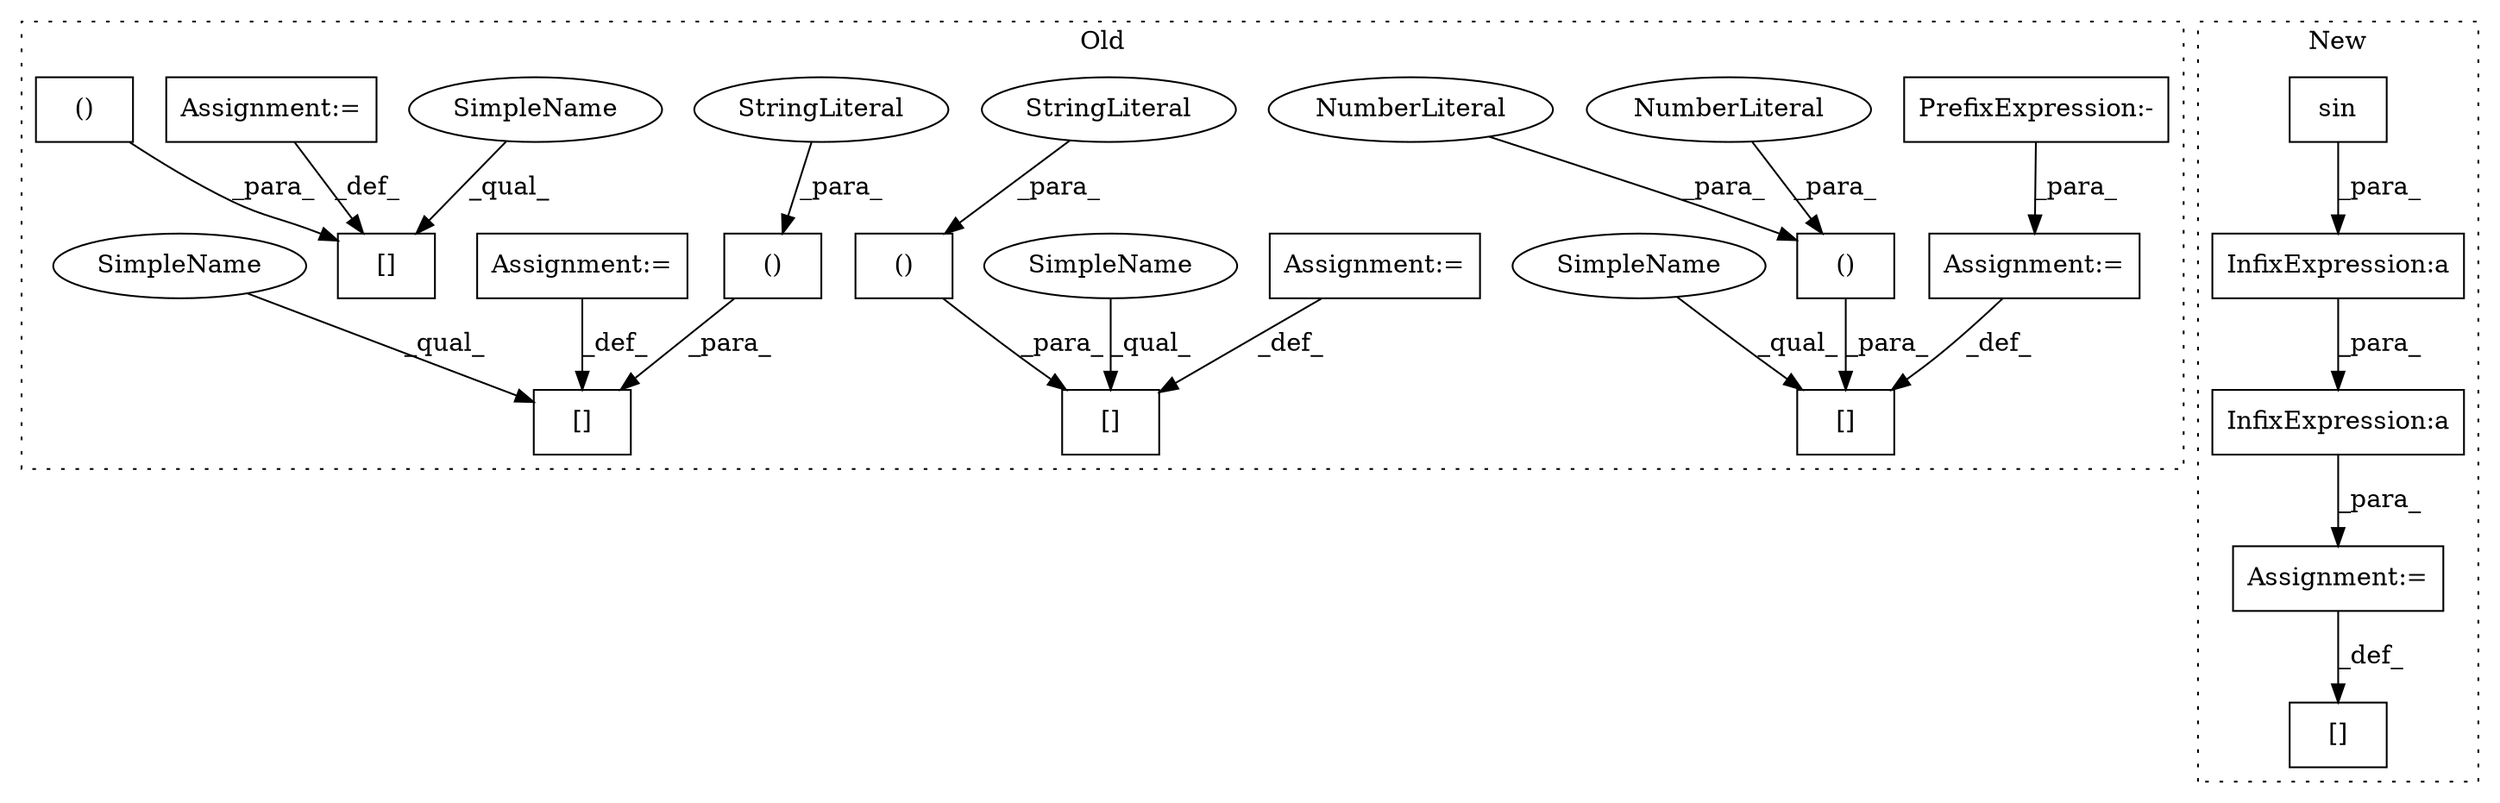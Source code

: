 digraph G {
subgraph cluster0 {
1 [label="()" a="106" s="2185" l="44" shape="box"];
3 [label="NumberLiteral" a="34" s="2185" l="1" shape="ellipse"];
5 [label="[]" a="2" s="2162,2229" l="23,2" shape="box"];
9 [label="PrefixExpression:-" a="38" s="2232" l="1" shape="box"];
10 [label="[]" a="2" s="2321,2388" l="23,2" shape="box"];
11 [label="()" a="106" s="2344" l="44" shape="box"];
12 [label="[]" a="2" s="2083,2150" l="23,2" shape="box"];
13 [label="()" a="106" s="2106" l="44" shape="box"];
14 [label="NumberLiteral" a="34" s="2199" l="1" shape="ellipse"];
15 [label="[]" a="2" s="2242,2309" l="23,2" shape="box"];
16 [label="()" a="106" s="2265" l="44" shape="box"];
17 [label="StringLiteral" a="45" s="2293" l="16" shape="ellipse"];
18 [label="StringLiteral" a="45" s="2134" l="16" shape="ellipse"];
19 [label="Assignment:=" a="7" s="2231" l="1" shape="box"];
20 [label="Assignment:=" a="7" s="2152" l="1" shape="box"];
21 [label="Assignment:=" a="7" s="2311" l="1" shape="box"];
22 [label="Assignment:=" a="7" s="2390" l="1" shape="box"];
23 [label="SimpleName" a="42" s="2242" l="15" shape="ellipse"];
24 [label="SimpleName" a="42" s="2162" l="15" shape="ellipse"];
25 [label="SimpleName" a="42" s="2321" l="15" shape="ellipse"];
26 [label="SimpleName" a="42" s="2083" l="15" shape="ellipse"];
label = "Old";
style="dotted";
}
subgraph cluster1 {
2 [label="sin" a="32" s="1876" l="5" shape="box"];
4 [label="Assignment:=" a="7" s="2220" l="1" shape="box"];
6 [label="InfixExpression:a" a="27" s="1985" l="3" shape="box"];
7 [label="InfixExpression:a" a="27" s="1915" l="3" shape="box"];
8 [label="[]" a="2" s="2199,2219" l="4,1" shape="box"];
label = "New";
style="dotted";
}
1 -> 5 [label="_para_"];
2 -> 7 [label="_para_"];
3 -> 1 [label="_para_"];
4 -> 8 [label="_def_"];
6 -> 4 [label="_para_"];
7 -> 6 [label="_para_"];
9 -> 19 [label="_para_"];
11 -> 10 [label="_para_"];
13 -> 12 [label="_para_"];
14 -> 1 [label="_para_"];
16 -> 15 [label="_para_"];
17 -> 16 [label="_para_"];
18 -> 13 [label="_para_"];
19 -> 5 [label="_def_"];
20 -> 12 [label="_def_"];
21 -> 15 [label="_def_"];
22 -> 10 [label="_def_"];
23 -> 15 [label="_qual_"];
24 -> 5 [label="_qual_"];
25 -> 10 [label="_qual_"];
26 -> 12 [label="_qual_"];
}